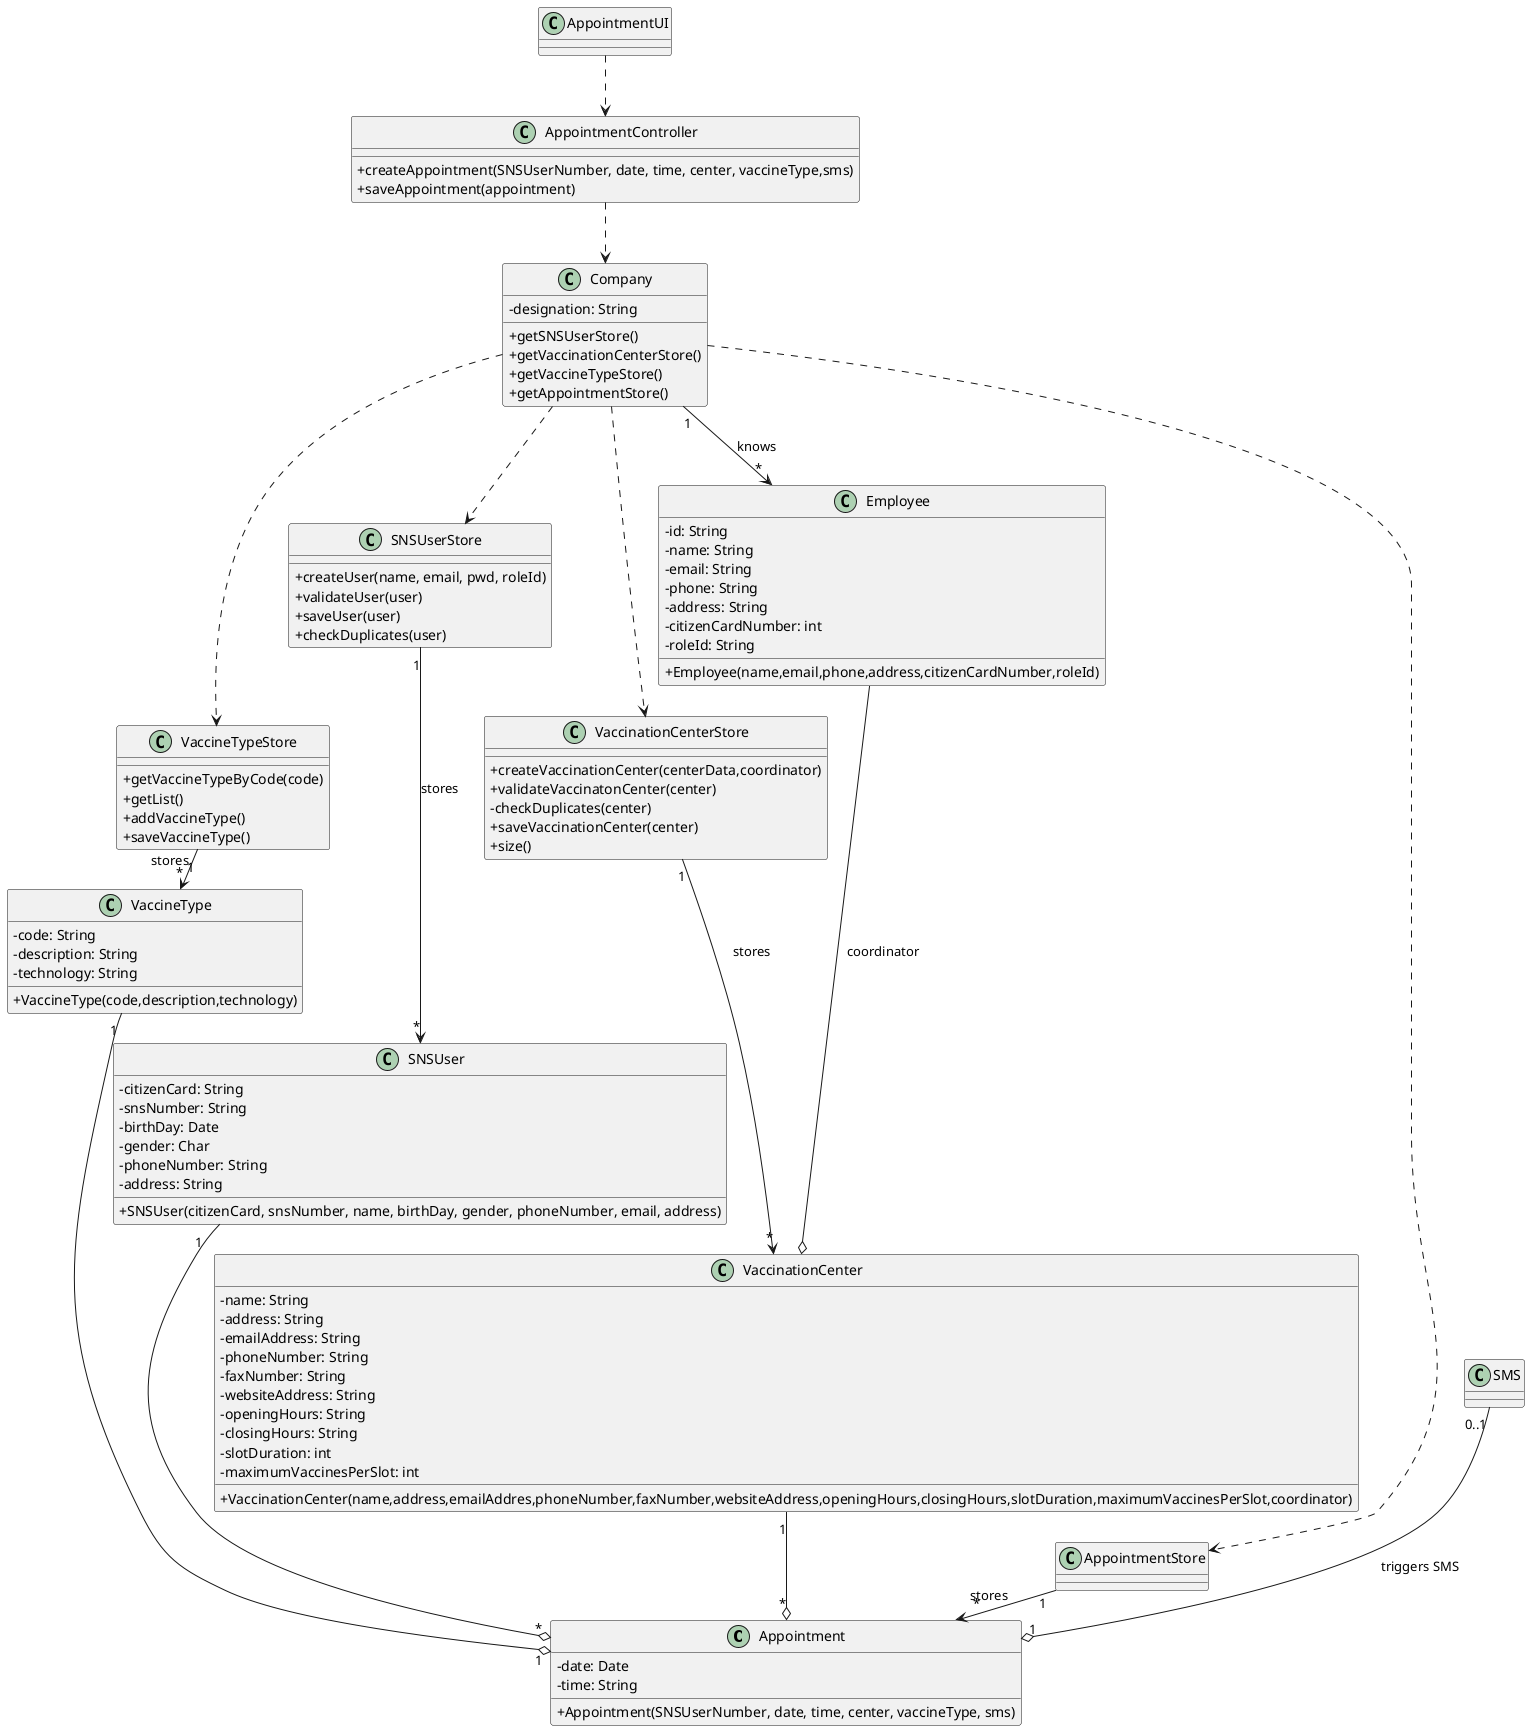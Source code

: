 @startuml US02_CD
skinparam classAttributeIconSize 0

class Appointment {
  - date: Date
  - time: String
  +Appointment(SNSUserNumber, date, time, center, vaccineType, sms)
}

class AppointmentStore {}

class AppointmentUI {}

class AppointmentController {
  +createAppointment(SNSUserNumber, date, time, center, vaccineType,sms)
  +saveAppointment(appointment)
}

class Company {
  -designation: String
  +getSNSUserStore()
  +getVaccinationCenterStore()
  +getVaccineTypeStore()
  +getAppointmentStore()
}

class SNSUser {
  - citizenCard: String 
  - snsNumber: String 
  - birthDay: Date 
  - gender: Char
  - phoneNumber: String 
  - address: String
  + SNSUser(citizenCard, snsNumber, name, birthDay, gender, phoneNumber, email, address)
  }

class SNSUserStore {
  + createUser(name, email, pwd, roleId)
  + validateUser(user)
  + saveUser(user)
  + checkDuplicates(user)
}

class VaccinationCenter{
  - name: String
  - address: String
  - emailAddress: String
  - phoneNumber: String
  - faxNumber: String
  - websiteAddress: String
  - openingHours: String
  - closingHours: String
  - slotDuration: int
  - maximumVaccinesPerSlot: int
  +VaccinationCenter(name,address,emailAddres,phoneNumber,faxNumber,websiteAddress,openingHours,closingHours,slotDuration,maximumVaccinesPerSlot,coordinator)
}

class VaccinationCenterStore {
+createVaccinationCenter(centerData,coordinator)
+validateVaccinatonCenter(center)
-checkDuplicates(center)
+saveVaccinationCenter(center)
+size()
}

class VaccineType {
  - code: String
  - description: String
  - technology: String
  + VaccineType(code,description,technology)
}

class VaccineTypeStore {
  +getVaccineTypeByCode(code)
  +getList()
  +addVaccineType()
  +saveVaccineType()
}

class Employee {
  -id: String 
  -name: String 
  -email: String 
  -phone: String 
  -address: String 
  -citizenCardNumber: int 
  -roleId: String 
  +Employee(name,email,phone,address,citizenCardNumber,roleId)
}

class SMS {}

AppointmentUI ..> AppointmentController
AppointmentController ..> Company
Company ..> SNSUserStore
Company ..> VaccinationCenterStore
Company ..> VaccineTypeStore
Company ..> AppointmentStore
Company "1" --> "*" Employee : knows
VaccinationCenterStore "1" -> "*" VaccinationCenter : stores
VaccineTypeStore "1" -> "*" VaccineType : stores
SNSUserStore "1" -> "*" SNSUser : stores
Employee ---o VaccinationCenter : coordinator
VaccinationCenter "1" --o "*" Appointment
SNSUser "1" --o "*" Appointment
VaccineType "1" --o "1" Appointment
SMS "0..1" --o "1" Appointment : triggers SMS
AppointmentStore "1" -> "*" Appointment : stores


@enduml
